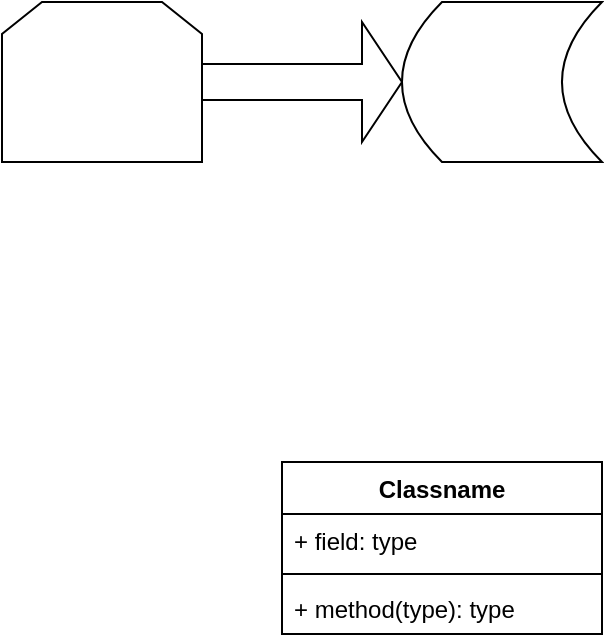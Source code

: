 <mxfile version="14.2.6" type="github">
  <diagram id="biEvnbMEx7BT_Fd04t3D" name="Page-1">
    <mxGraphModel dx="1099" dy="887" grid="1" gridSize="10" guides="1" tooltips="1" connect="1" arrows="1" fold="1" page="1" pageScale="1" pageWidth="827" pageHeight="1169" math="0" shadow="0">
      <root>
        <mxCell id="0" />
        <mxCell id="1" parent="0" />
        <mxCell id="Q4ev-5jb7Ivvun-sdD-5-1" value="" style="shape=loopLimit;whiteSpace=wrap;html=1;" vertex="1" parent="1">
          <mxGeometry x="180" y="670" width="100" height="80" as="geometry" />
        </mxCell>
        <mxCell id="Q4ev-5jb7Ivvun-sdD-5-2" value="" style="shape=singleArrow;whiteSpace=wrap;html=1;" vertex="1" parent="1">
          <mxGeometry x="280" y="680" width="100" height="60" as="geometry" />
        </mxCell>
        <mxCell id="Q4ev-5jb7Ivvun-sdD-5-3" value="" style="shape=dataStorage;whiteSpace=wrap;html=1;fixedSize=1;" vertex="1" parent="1">
          <mxGeometry x="380" y="670" width="100" height="80" as="geometry" />
        </mxCell>
        <mxCell id="Q4ev-5jb7Ivvun-sdD-5-4" value="Classname" style="swimlane;fontStyle=1;align=center;verticalAlign=top;childLayout=stackLayout;horizontal=1;startSize=26;horizontalStack=0;resizeParent=1;resizeParentMax=0;resizeLast=0;collapsible=1;marginBottom=0;" vertex="1" parent="1">
          <mxGeometry x="320" y="900" width="160" height="86" as="geometry" />
        </mxCell>
        <mxCell id="Q4ev-5jb7Ivvun-sdD-5-5" value="+ field: type" style="text;strokeColor=none;fillColor=none;align=left;verticalAlign=top;spacingLeft=4;spacingRight=4;overflow=hidden;rotatable=0;points=[[0,0.5],[1,0.5]];portConstraint=eastwest;" vertex="1" parent="Q4ev-5jb7Ivvun-sdD-5-4">
          <mxGeometry y="26" width="160" height="26" as="geometry" />
        </mxCell>
        <mxCell id="Q4ev-5jb7Ivvun-sdD-5-6" value="" style="line;strokeWidth=1;fillColor=none;align=left;verticalAlign=middle;spacingTop=-1;spacingLeft=3;spacingRight=3;rotatable=0;labelPosition=right;points=[];portConstraint=eastwest;" vertex="1" parent="Q4ev-5jb7Ivvun-sdD-5-4">
          <mxGeometry y="52" width="160" height="8" as="geometry" />
        </mxCell>
        <mxCell id="Q4ev-5jb7Ivvun-sdD-5-7" value="+ method(type): type" style="text;strokeColor=none;fillColor=none;align=left;verticalAlign=top;spacingLeft=4;spacingRight=4;overflow=hidden;rotatable=0;points=[[0,0.5],[1,0.5]];portConstraint=eastwest;" vertex="1" parent="Q4ev-5jb7Ivvun-sdD-5-4">
          <mxGeometry y="60" width="160" height="26" as="geometry" />
        </mxCell>
      </root>
    </mxGraphModel>
  </diagram>
</mxfile>
